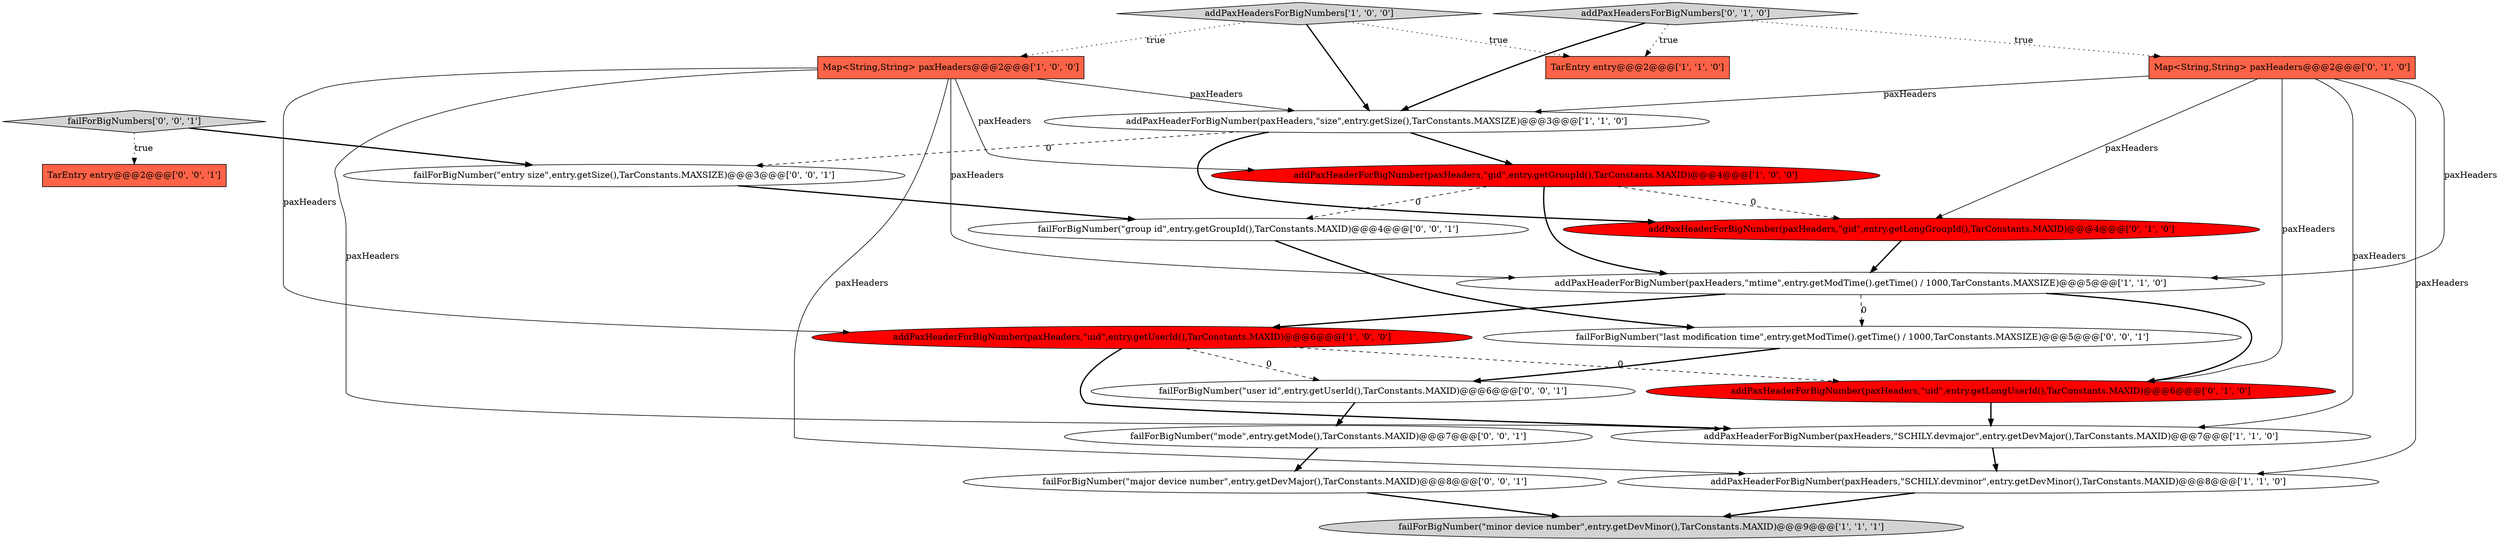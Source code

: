 digraph {
19 [style = filled, label = "TarEntry entry@@@2@@@['0', '0', '1']", fillcolor = tomato, shape = box image = "AAA0AAABBB3BBB"];
11 [style = filled, label = "addPaxHeadersForBigNumbers['0', '1', '0']", fillcolor = lightgray, shape = diamond image = "AAA0AAABBB2BBB"];
4 [style = filled, label = "addPaxHeaderForBigNumber(paxHeaders,\"SCHILY.devminor\",entry.getDevMinor(),TarConstants.MAXID)@@@8@@@['1', '1', '0']", fillcolor = white, shape = ellipse image = "AAA0AAABBB1BBB"];
3 [style = filled, label = "addPaxHeaderForBigNumber(paxHeaders,\"mtime\",entry.getModTime().getTime() / 1000,TarConstants.MAXSIZE)@@@5@@@['1', '1', '0']", fillcolor = white, shape = ellipse image = "AAA0AAABBB1BBB"];
7 [style = filled, label = "addPaxHeadersForBigNumbers['1', '0', '0']", fillcolor = lightgray, shape = diamond image = "AAA0AAABBB1BBB"];
9 [style = filled, label = "addPaxHeaderForBigNumber(paxHeaders,\"uid\",entry.getUserId(),TarConstants.MAXID)@@@6@@@['1', '0', '0']", fillcolor = red, shape = ellipse image = "AAA1AAABBB1BBB"];
14 [style = filled, label = "failForBigNumbers['0', '0', '1']", fillcolor = lightgray, shape = diamond image = "AAA0AAABBB3BBB"];
5 [style = filled, label = "TarEntry entry@@@2@@@['1', '1', '0']", fillcolor = tomato, shape = box image = "AAA0AAABBB1BBB"];
2 [style = filled, label = "addPaxHeaderForBigNumber(paxHeaders,\"gid\",entry.getGroupId(),TarConstants.MAXID)@@@4@@@['1', '0', '0']", fillcolor = red, shape = ellipse image = "AAA1AAABBB1BBB"];
1 [style = filled, label = "Map<String,String> paxHeaders@@@2@@@['1', '0', '0']", fillcolor = tomato, shape = box image = "AAA0AAABBB1BBB"];
12 [style = filled, label = "addPaxHeaderForBigNumber(paxHeaders,\"uid\",entry.getLongUserId(),TarConstants.MAXID)@@@6@@@['0', '1', '0']", fillcolor = red, shape = ellipse image = "AAA1AAABBB2BBB"];
20 [style = filled, label = "failForBigNumber(\"group id\",entry.getGroupId(),TarConstants.MAXID)@@@4@@@['0', '0', '1']", fillcolor = white, shape = ellipse image = "AAA0AAABBB3BBB"];
8 [style = filled, label = "addPaxHeaderForBigNumber(paxHeaders,\"size\",entry.getSize(),TarConstants.MAXSIZE)@@@3@@@['1', '1', '0']", fillcolor = white, shape = ellipse image = "AAA0AAABBB1BBB"];
0 [style = filled, label = "failForBigNumber(\"minor device number\",entry.getDevMinor(),TarConstants.MAXID)@@@9@@@['1', '1', '1']", fillcolor = lightgray, shape = ellipse image = "AAA0AAABBB1BBB"];
21 [style = filled, label = "failForBigNumber(\"major device number\",entry.getDevMajor(),TarConstants.MAXID)@@@8@@@['0', '0', '1']", fillcolor = white, shape = ellipse image = "AAA0AAABBB3BBB"];
17 [style = filled, label = "failForBigNumber(\"last modification time\",entry.getModTime().getTime() / 1000,TarConstants.MAXSIZE)@@@5@@@['0', '0', '1']", fillcolor = white, shape = ellipse image = "AAA0AAABBB3BBB"];
18 [style = filled, label = "failForBigNumber(\"mode\",entry.getMode(),TarConstants.MAXID)@@@7@@@['0', '0', '1']", fillcolor = white, shape = ellipse image = "AAA0AAABBB3BBB"];
16 [style = filled, label = "failForBigNumber(\"entry size\",entry.getSize(),TarConstants.MAXSIZE)@@@3@@@['0', '0', '1']", fillcolor = white, shape = ellipse image = "AAA0AAABBB3BBB"];
6 [style = filled, label = "addPaxHeaderForBigNumber(paxHeaders,\"SCHILY.devmajor\",entry.getDevMajor(),TarConstants.MAXID)@@@7@@@['1', '1', '0']", fillcolor = white, shape = ellipse image = "AAA0AAABBB1BBB"];
15 [style = filled, label = "failForBigNumber(\"user id\",entry.getUserId(),TarConstants.MAXID)@@@6@@@['0', '0', '1']", fillcolor = white, shape = ellipse image = "AAA0AAABBB3BBB"];
13 [style = filled, label = "Map<String,String> paxHeaders@@@2@@@['0', '1', '0']", fillcolor = tomato, shape = box image = "AAA0AAABBB2BBB"];
10 [style = filled, label = "addPaxHeaderForBigNumber(paxHeaders,\"gid\",entry.getLongGroupId(),TarConstants.MAXID)@@@4@@@['0', '1', '0']", fillcolor = red, shape = ellipse image = "AAA1AAABBB2BBB"];
14->16 [style = bold, label=""];
8->10 [style = bold, label=""];
8->16 [style = dashed, label="0"];
20->17 [style = bold, label=""];
14->19 [style = dotted, label="true"];
2->20 [style = dashed, label="0"];
3->17 [style = dashed, label="0"];
1->2 [style = solid, label="paxHeaders"];
21->0 [style = bold, label=""];
2->3 [style = bold, label=""];
1->9 [style = solid, label="paxHeaders"];
10->3 [style = bold, label=""];
11->5 [style = dotted, label="true"];
11->13 [style = dotted, label="true"];
3->12 [style = bold, label=""];
7->8 [style = bold, label=""];
12->6 [style = bold, label=""];
15->18 [style = bold, label=""];
2->10 [style = dashed, label="0"];
4->0 [style = bold, label=""];
9->6 [style = bold, label=""];
1->6 [style = solid, label="paxHeaders"];
7->5 [style = dotted, label="true"];
3->9 [style = bold, label=""];
6->4 [style = bold, label=""];
1->8 [style = solid, label="paxHeaders"];
13->4 [style = solid, label="paxHeaders"];
1->4 [style = solid, label="paxHeaders"];
8->2 [style = bold, label=""];
13->12 [style = solid, label="paxHeaders"];
13->6 [style = solid, label="paxHeaders"];
17->15 [style = bold, label=""];
13->3 [style = solid, label="paxHeaders"];
11->8 [style = bold, label=""];
9->12 [style = dashed, label="0"];
1->3 [style = solid, label="paxHeaders"];
18->21 [style = bold, label=""];
13->8 [style = solid, label="paxHeaders"];
7->1 [style = dotted, label="true"];
16->20 [style = bold, label=""];
13->10 [style = solid, label="paxHeaders"];
9->15 [style = dashed, label="0"];
}
